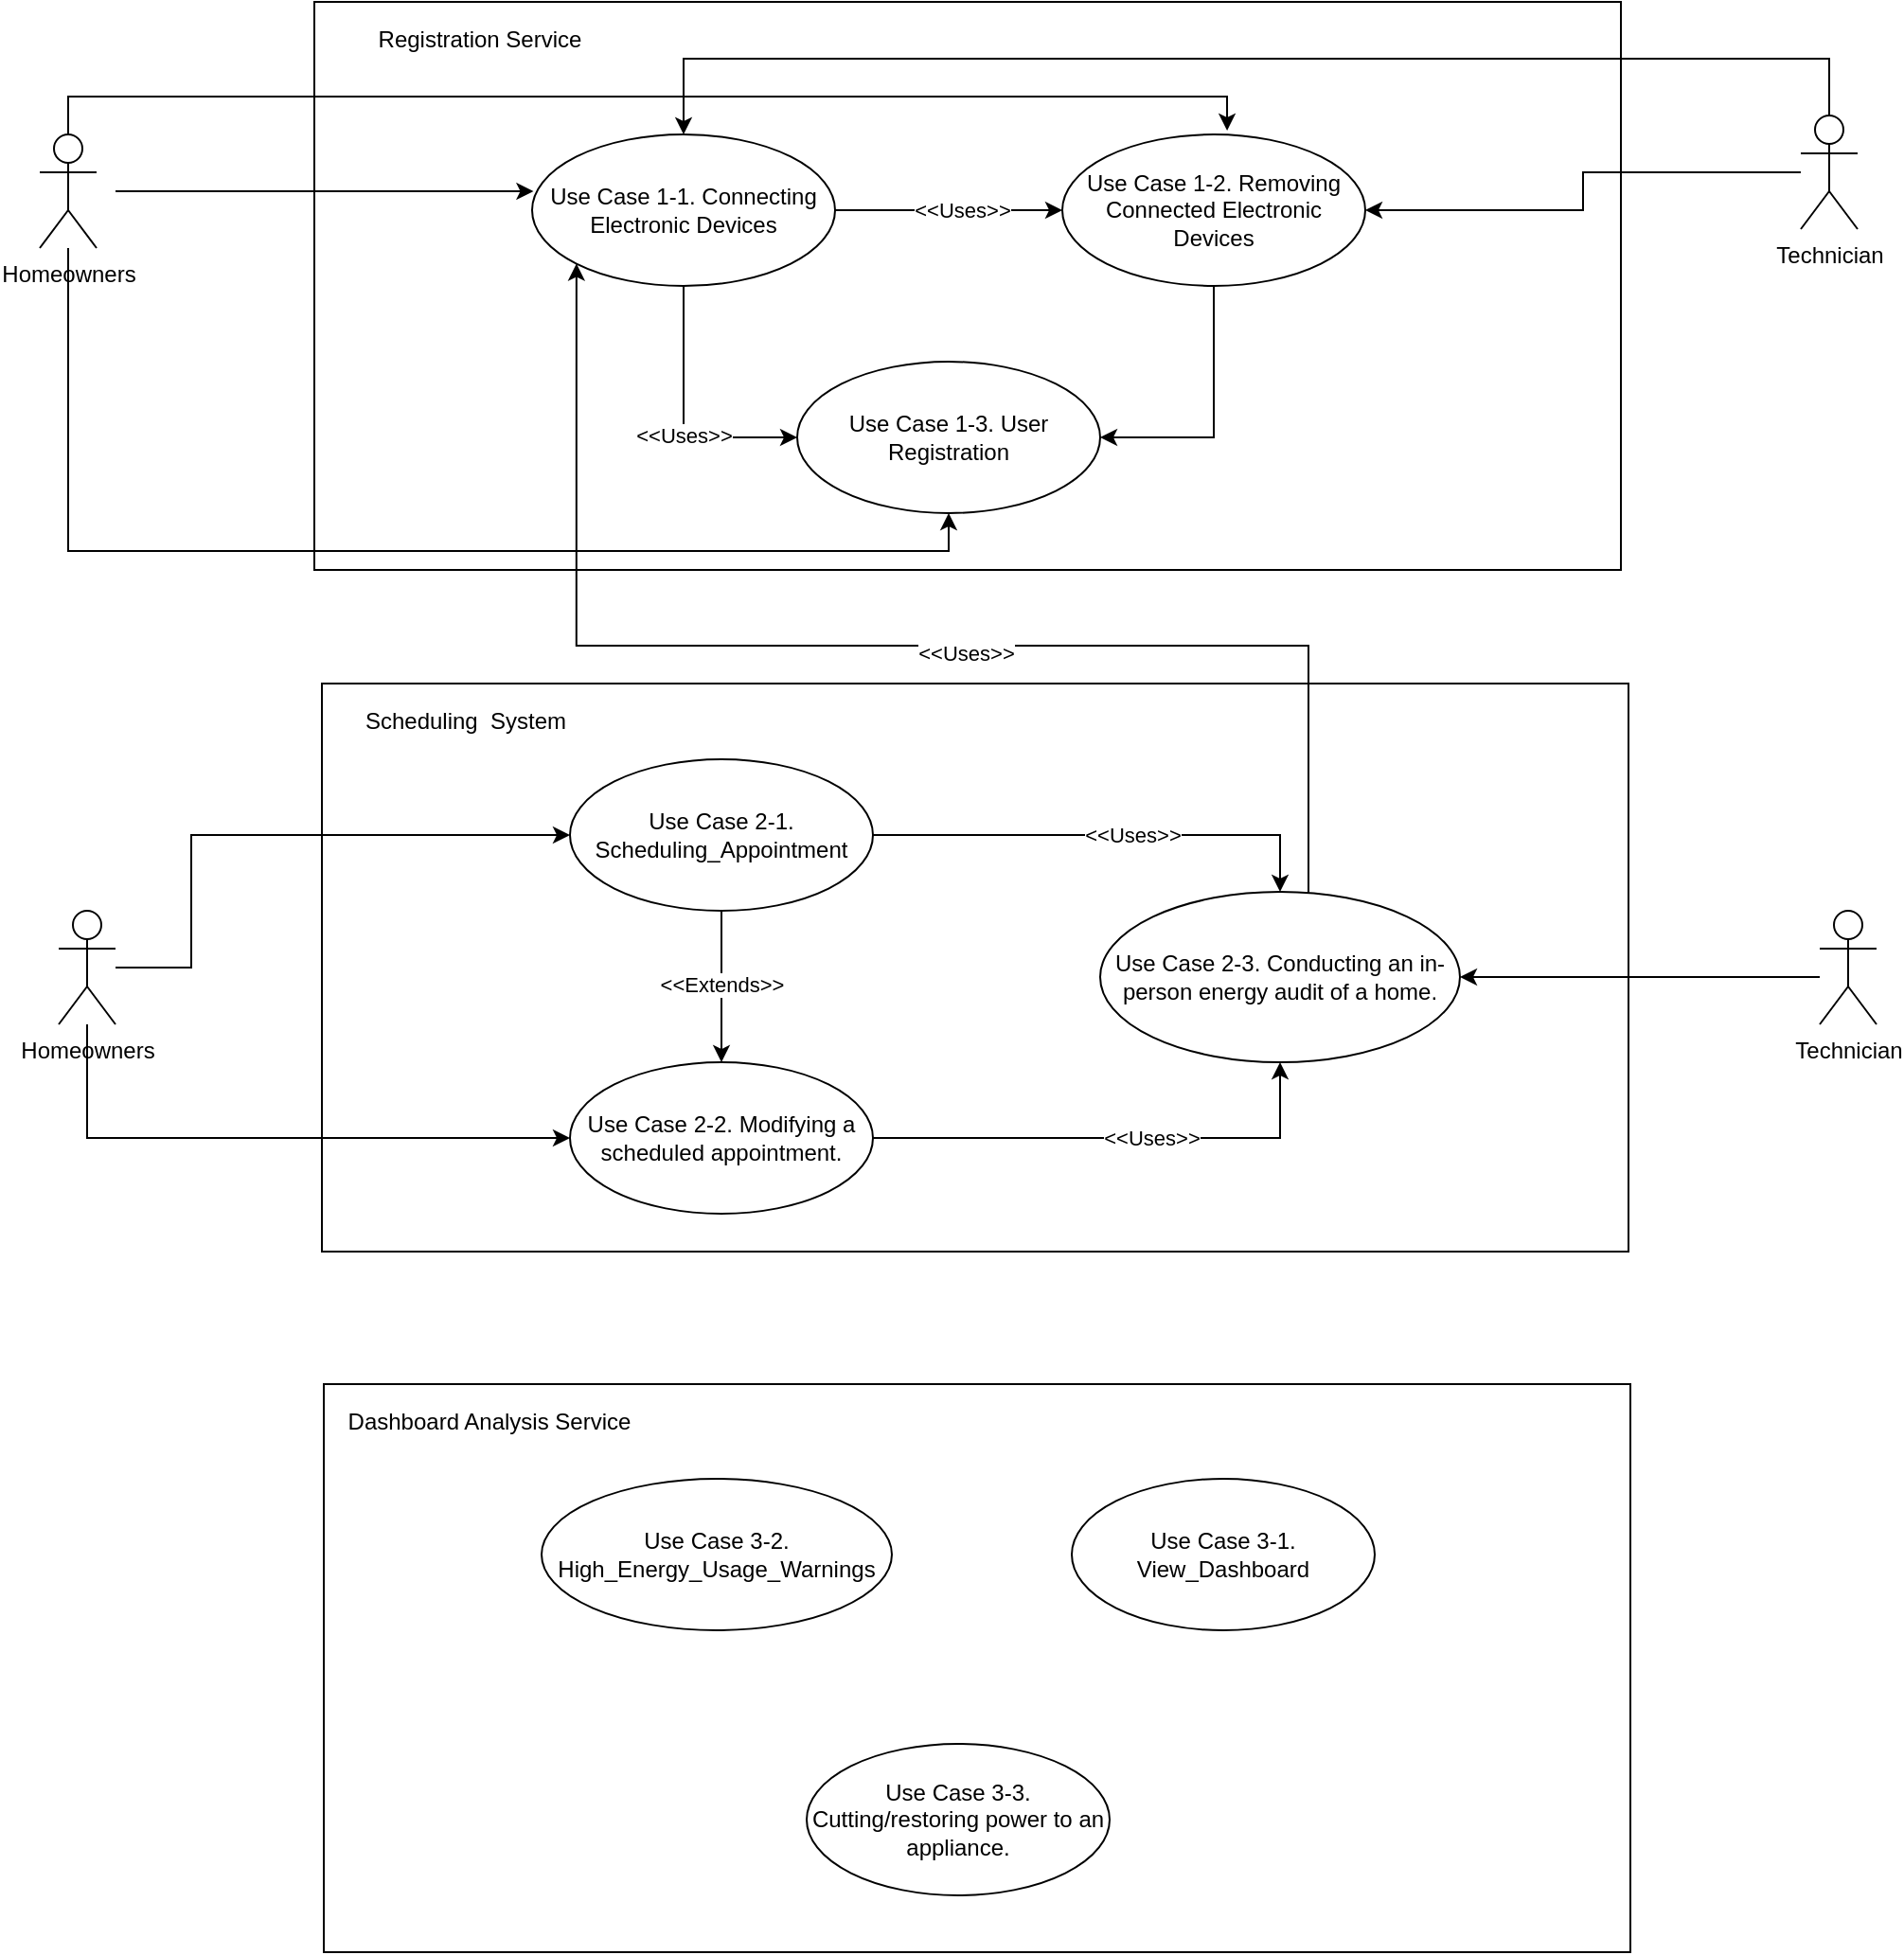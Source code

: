 <mxfile version="21.8.2" type="github">
  <diagram name="Page-1" id="Mp7mruEBsJCcqivMYmeF">
    <mxGraphModel dx="1122" dy="761" grid="1" gridSize="10" guides="1" tooltips="1" connect="1" arrows="1" fold="1" page="1" pageScale="1" pageWidth="850" pageHeight="1100" math="0" shadow="0">
      <root>
        <mxCell id="0" />
        <mxCell id="1" parent="0" />
        <mxCell id="CArdsCdoj0pyc9Zm-Yb5-1" value="" style="rounded=0;whiteSpace=wrap;html=1;" vertex="1" parent="1">
          <mxGeometry x="185" y="40" width="690" height="300" as="geometry" />
        </mxCell>
        <mxCell id="CArdsCdoj0pyc9Zm-Yb5-2" value="" style="rounded=0;whiteSpace=wrap;html=1;" vertex="1" parent="1">
          <mxGeometry x="189" y="400" width="690" height="300" as="geometry" />
        </mxCell>
        <mxCell id="CArdsCdoj0pyc9Zm-Yb5-3" style="edgeStyle=orthogonalEdgeStyle;rounded=0;orthogonalLoop=1;jettySize=auto;html=1;entryX=0;entryY=0.5;entryDx=0;entryDy=0;" edge="1" parent="1" source="CArdsCdoj0pyc9Zm-Yb5-5" target="CArdsCdoj0pyc9Zm-Yb5-12">
          <mxGeometry relative="1" as="geometry">
            <Array as="points">
              <mxPoint x="120" y="550" />
              <mxPoint x="120" y="480" />
            </Array>
          </mxGeometry>
        </mxCell>
        <mxCell id="CArdsCdoj0pyc9Zm-Yb5-4" style="edgeStyle=orthogonalEdgeStyle;rounded=0;orthogonalLoop=1;jettySize=auto;html=1;entryX=0;entryY=0.5;entryDx=0;entryDy=0;" edge="1" parent="1" source="CArdsCdoj0pyc9Zm-Yb5-5" target="CArdsCdoj0pyc9Zm-Yb5-15">
          <mxGeometry relative="1" as="geometry">
            <Array as="points">
              <mxPoint x="65" y="640" />
            </Array>
          </mxGeometry>
        </mxCell>
        <mxCell id="CArdsCdoj0pyc9Zm-Yb5-5" value="Homeowners" style="shape=umlActor;verticalLabelPosition=bottom;verticalAlign=top;html=1;outlineConnect=0;" vertex="1" parent="1">
          <mxGeometry x="50" y="520" width="30" height="60" as="geometry" />
        </mxCell>
        <mxCell id="CArdsCdoj0pyc9Zm-Yb5-6" style="edgeStyle=orthogonalEdgeStyle;rounded=0;orthogonalLoop=1;jettySize=auto;html=1;entryX=1;entryY=0.5;entryDx=0;entryDy=0;" edge="1" parent="1" source="CArdsCdoj0pyc9Zm-Yb5-7" target="CArdsCdoj0pyc9Zm-Yb5-18">
          <mxGeometry relative="1" as="geometry">
            <Array as="points">
              <mxPoint x="930" y="555" />
              <mxPoint x="930" y="555" />
            </Array>
          </mxGeometry>
        </mxCell>
        <mxCell id="CArdsCdoj0pyc9Zm-Yb5-7" value="Technician" style="shape=umlActor;verticalLabelPosition=bottom;verticalAlign=top;html=1;outlineConnect=0;" vertex="1" parent="1">
          <mxGeometry x="980" y="520" width="30" height="60" as="geometry" />
        </mxCell>
        <mxCell id="CArdsCdoj0pyc9Zm-Yb5-8" style="edgeStyle=orthogonalEdgeStyle;rounded=0;orthogonalLoop=1;jettySize=auto;html=1;" edge="1" parent="1" source="CArdsCdoj0pyc9Zm-Yb5-12" target="CArdsCdoj0pyc9Zm-Yb5-15">
          <mxGeometry relative="1" as="geometry" />
        </mxCell>
        <mxCell id="CArdsCdoj0pyc9Zm-Yb5-9" value="&amp;lt;&amp;lt;Extends&amp;gt;&amp;gt;" style="edgeLabel;html=1;align=center;verticalAlign=middle;resizable=0;points=[];" vertex="1" connectable="0" parent="CArdsCdoj0pyc9Zm-Yb5-8">
          <mxGeometry x="0.077" y="-3" relative="1" as="geometry">
            <mxPoint x="3" y="-4" as="offset" />
          </mxGeometry>
        </mxCell>
        <mxCell id="CArdsCdoj0pyc9Zm-Yb5-10" style="edgeStyle=orthogonalEdgeStyle;rounded=0;orthogonalLoop=1;jettySize=auto;html=1;entryX=0.5;entryY=0;entryDx=0;entryDy=0;" edge="1" parent="1" source="CArdsCdoj0pyc9Zm-Yb5-12" target="CArdsCdoj0pyc9Zm-Yb5-18">
          <mxGeometry relative="1" as="geometry" />
        </mxCell>
        <mxCell id="CArdsCdoj0pyc9Zm-Yb5-11" value="&amp;lt;&amp;lt;Uses&amp;gt;&amp;gt;" style="edgeLabel;html=1;align=center;verticalAlign=middle;resizable=0;points=[];" vertex="1" connectable="0" parent="CArdsCdoj0pyc9Zm-Yb5-10">
          <mxGeometry x="0.12" relative="1" as="geometry">
            <mxPoint as="offset" />
          </mxGeometry>
        </mxCell>
        <mxCell id="CArdsCdoj0pyc9Zm-Yb5-12" value="Use Case 2-1. Scheduling_Appointment" style="ellipse;whiteSpace=wrap;html=1;" vertex="1" parent="1">
          <mxGeometry x="320" y="440" width="160" height="80" as="geometry" />
        </mxCell>
        <mxCell id="CArdsCdoj0pyc9Zm-Yb5-13" style="edgeStyle=orthogonalEdgeStyle;rounded=0;orthogonalLoop=1;jettySize=auto;html=1;entryX=0.5;entryY=1;entryDx=0;entryDy=0;" edge="1" parent="1" source="CArdsCdoj0pyc9Zm-Yb5-15" target="CArdsCdoj0pyc9Zm-Yb5-18">
          <mxGeometry relative="1" as="geometry" />
        </mxCell>
        <mxCell id="CArdsCdoj0pyc9Zm-Yb5-14" value="&amp;lt;&amp;lt;Uses&amp;gt;&amp;gt;" style="edgeLabel;html=1;align=center;verticalAlign=middle;resizable=0;points=[];" vertex="1" connectable="0" parent="CArdsCdoj0pyc9Zm-Yb5-13">
          <mxGeometry x="0.237" y="2" relative="1" as="geometry">
            <mxPoint x="-11" y="2" as="offset" />
          </mxGeometry>
        </mxCell>
        <mxCell id="CArdsCdoj0pyc9Zm-Yb5-15" value="Use Case 2-2. Modifying a scheduled appointment." style="ellipse;whiteSpace=wrap;html=1;" vertex="1" parent="1">
          <mxGeometry x="320" y="600" width="160" height="80" as="geometry" />
        </mxCell>
        <mxCell id="CArdsCdoj0pyc9Zm-Yb5-16" style="edgeStyle=orthogonalEdgeStyle;rounded=0;orthogonalLoop=1;jettySize=auto;html=1;entryX=0;entryY=1;entryDx=0;entryDy=0;" edge="1" parent="1" source="CArdsCdoj0pyc9Zm-Yb5-18" target="CArdsCdoj0pyc9Zm-Yb5-20">
          <mxGeometry relative="1" as="geometry">
            <Array as="points">
              <mxPoint x="710" y="380" />
              <mxPoint x="323" y="380" />
            </Array>
          </mxGeometry>
        </mxCell>
        <mxCell id="CArdsCdoj0pyc9Zm-Yb5-17" value="&amp;lt;&amp;lt;Uses&amp;gt;&amp;gt;" style="edgeLabel;html=1;align=center;verticalAlign=middle;resizable=0;points=[];" vertex="1" connectable="0" parent="CArdsCdoj0pyc9Zm-Yb5-16">
          <mxGeometry x="-0.133" y="4" relative="1" as="geometry">
            <mxPoint as="offset" />
          </mxGeometry>
        </mxCell>
        <mxCell id="CArdsCdoj0pyc9Zm-Yb5-18" value="Use Case 2-3. Conducting an in-person energy audit of a home." style="ellipse;whiteSpace=wrap;html=1;" vertex="1" parent="1">
          <mxGeometry x="600" y="510" width="190" height="90" as="geometry" />
        </mxCell>
        <mxCell id="CArdsCdoj0pyc9Zm-Yb5-19" value="Scheduling&amp;nbsp; System" style="text;html=1;strokeColor=none;fillColor=none;align=center;verticalAlign=middle;whiteSpace=wrap;rounded=0;" vertex="1" parent="1">
          <mxGeometry x="210" y="400" width="110" height="40" as="geometry" />
        </mxCell>
        <mxCell id="CArdsCdoj0pyc9Zm-Yb5-20" value="Use Case 1-1. Connecting Electronic Devices" style="ellipse;whiteSpace=wrap;html=1;" vertex="1" parent="1">
          <mxGeometry x="300" y="110" width="160" height="80" as="geometry" />
        </mxCell>
        <mxCell id="CArdsCdoj0pyc9Zm-Yb5-21" style="edgeStyle=orthogonalEdgeStyle;rounded=0;orthogonalLoop=1;jettySize=auto;html=1;entryX=1;entryY=0.5;entryDx=0;entryDy=0;" edge="1" parent="1" source="CArdsCdoj0pyc9Zm-Yb5-22" target="CArdsCdoj0pyc9Zm-Yb5-23">
          <mxGeometry relative="1" as="geometry">
            <Array as="points">
              <mxPoint x="660" y="270" />
            </Array>
          </mxGeometry>
        </mxCell>
        <mxCell id="CArdsCdoj0pyc9Zm-Yb5-22" value="Use Case 1-2. Removing Connected Electronic Devices" style="ellipse;whiteSpace=wrap;html=1;" vertex="1" parent="1">
          <mxGeometry x="580" y="110" width="160" height="80" as="geometry" />
        </mxCell>
        <mxCell id="CArdsCdoj0pyc9Zm-Yb5-23" value="Use Case 1-3. User Registration" style="ellipse;whiteSpace=wrap;html=1;" vertex="1" parent="1">
          <mxGeometry x="440" y="230" width="160" height="80" as="geometry" />
        </mxCell>
        <mxCell id="CArdsCdoj0pyc9Zm-Yb5-24" value="Registration Service" style="text;html=1;strokeColor=none;fillColor=none;align=center;verticalAlign=middle;whiteSpace=wrap;rounded=0;" vertex="1" parent="1">
          <mxGeometry x="185" y="40" width="175" height="40" as="geometry" />
        </mxCell>
        <mxCell id="CArdsCdoj0pyc9Zm-Yb5-25" value="" style="rounded=0;whiteSpace=wrap;html=1;" vertex="1" parent="1">
          <mxGeometry x="190" y="770" width="690" height="300" as="geometry" />
        </mxCell>
        <mxCell id="CArdsCdoj0pyc9Zm-Yb5-26" value="Use Case 3-2. High_Energy_Usage_Warnings" style="ellipse;whiteSpace=wrap;html=1;" vertex="1" parent="1">
          <mxGeometry x="305" y="820" width="185" height="80" as="geometry" />
        </mxCell>
        <mxCell id="CArdsCdoj0pyc9Zm-Yb5-27" value="Use Case 3-1. View_Dashboard" style="ellipse;whiteSpace=wrap;html=1;" vertex="1" parent="1">
          <mxGeometry x="585" y="820" width="160" height="80" as="geometry" />
        </mxCell>
        <mxCell id="CArdsCdoj0pyc9Zm-Yb5-28" value="Use Case 3-3. Cutting/restoring power to an appliance." style="ellipse;whiteSpace=wrap;html=1;" vertex="1" parent="1">
          <mxGeometry x="445" y="960" width="160" height="80" as="geometry" />
        </mxCell>
        <mxCell id="CArdsCdoj0pyc9Zm-Yb5-29" value="Dashboard Analysis Service" style="text;html=1;strokeColor=none;fillColor=none;align=center;verticalAlign=middle;whiteSpace=wrap;rounded=0;" vertex="1" parent="1">
          <mxGeometry x="190" y="770" width="175" height="40" as="geometry" />
        </mxCell>
        <mxCell id="CArdsCdoj0pyc9Zm-Yb5-30" style="edgeStyle=orthogonalEdgeStyle;rounded=0;orthogonalLoop=1;jettySize=auto;html=1;" edge="1" parent="1">
          <mxGeometry relative="1" as="geometry">
            <mxPoint x="80" y="140" as="sourcePoint" />
            <mxPoint x="300.718" y="140" as="targetPoint" />
            <Array as="points">
              <mxPoint x="140" y="140" />
              <mxPoint x="140" y="140" />
            </Array>
          </mxGeometry>
        </mxCell>
        <mxCell id="CArdsCdoj0pyc9Zm-Yb5-31" style="edgeStyle=orthogonalEdgeStyle;rounded=0;orthogonalLoop=1;jettySize=auto;html=1;entryX=0.5;entryY=1;entryDx=0;entryDy=0;" edge="1" parent="1" source="CArdsCdoj0pyc9Zm-Yb5-32" target="CArdsCdoj0pyc9Zm-Yb5-23">
          <mxGeometry relative="1" as="geometry">
            <Array as="points">
              <mxPoint x="55" y="330" />
              <mxPoint x="520" y="330" />
            </Array>
          </mxGeometry>
        </mxCell>
        <mxCell id="CArdsCdoj0pyc9Zm-Yb5-32" value="Homeowners" style="shape=umlActor;verticalLabelPosition=bottom;verticalAlign=top;html=1;outlineConnect=0;" vertex="1" parent="1">
          <mxGeometry x="40" y="110" width="30" height="60" as="geometry" />
        </mxCell>
        <mxCell id="CArdsCdoj0pyc9Zm-Yb5-33" style="edgeStyle=orthogonalEdgeStyle;rounded=0;orthogonalLoop=1;jettySize=auto;html=1;" edge="1" parent="1" source="CArdsCdoj0pyc9Zm-Yb5-35" target="CArdsCdoj0pyc9Zm-Yb5-22">
          <mxGeometry relative="1" as="geometry" />
        </mxCell>
        <mxCell id="CArdsCdoj0pyc9Zm-Yb5-34" style="edgeStyle=orthogonalEdgeStyle;rounded=0;orthogonalLoop=1;jettySize=auto;html=1;entryX=0.5;entryY=0;entryDx=0;entryDy=0;" edge="1" parent="1" source="CArdsCdoj0pyc9Zm-Yb5-35" target="CArdsCdoj0pyc9Zm-Yb5-20">
          <mxGeometry relative="1" as="geometry">
            <Array as="points">
              <mxPoint x="985" y="70" />
              <mxPoint x="380" y="70" />
            </Array>
          </mxGeometry>
        </mxCell>
        <mxCell id="CArdsCdoj0pyc9Zm-Yb5-35" value="Technician" style="shape=umlActor;verticalLabelPosition=bottom;verticalAlign=top;html=1;outlineConnect=0;" vertex="1" parent="1">
          <mxGeometry x="970" y="100" width="30" height="60" as="geometry" />
        </mxCell>
        <mxCell id="CArdsCdoj0pyc9Zm-Yb5-36" style="edgeStyle=orthogonalEdgeStyle;rounded=0;orthogonalLoop=1;jettySize=auto;html=1;" edge="1" parent="1" source="CArdsCdoj0pyc9Zm-Yb5-20" target="CArdsCdoj0pyc9Zm-Yb5-22">
          <mxGeometry relative="1" as="geometry">
            <mxPoint x="368" y="79" as="sourcePoint" />
            <mxPoint x="588" y="119" as="targetPoint" />
          </mxGeometry>
        </mxCell>
        <mxCell id="CArdsCdoj0pyc9Zm-Yb5-37" value="&amp;lt;&amp;lt;Uses&amp;gt;&amp;gt;" style="edgeLabel;html=1;align=center;verticalAlign=middle;resizable=0;points=[];" vertex="1" connectable="0" parent="CArdsCdoj0pyc9Zm-Yb5-36">
          <mxGeometry x="0.12" relative="1" as="geometry">
            <mxPoint as="offset" />
          </mxGeometry>
        </mxCell>
        <mxCell id="CArdsCdoj0pyc9Zm-Yb5-38" style="edgeStyle=orthogonalEdgeStyle;rounded=0;orthogonalLoop=1;jettySize=auto;html=1;entryX=0;entryY=0.5;entryDx=0;entryDy=0;" edge="1" parent="1" source="CArdsCdoj0pyc9Zm-Yb5-20" target="CArdsCdoj0pyc9Zm-Yb5-23">
          <mxGeometry relative="1" as="geometry">
            <mxPoint x="365" y="200" as="sourcePoint" />
            <mxPoint x="485" y="200" as="targetPoint" />
          </mxGeometry>
        </mxCell>
        <mxCell id="CArdsCdoj0pyc9Zm-Yb5-39" value="&amp;lt;&amp;lt;Uses&amp;gt;&amp;gt;" style="edgeLabel;html=1;align=center;verticalAlign=middle;resizable=0;points=[];" vertex="1" connectable="0" parent="CArdsCdoj0pyc9Zm-Yb5-38">
          <mxGeometry x="0.12" relative="1" as="geometry">
            <mxPoint as="offset" />
          </mxGeometry>
        </mxCell>
        <mxCell id="CArdsCdoj0pyc9Zm-Yb5-40" style="edgeStyle=orthogonalEdgeStyle;rounded=0;orthogonalLoop=1;jettySize=auto;html=1;entryX=0.544;entryY=-0.025;entryDx=0;entryDy=0;entryPerimeter=0;" edge="1" parent="1" source="CArdsCdoj0pyc9Zm-Yb5-32" target="CArdsCdoj0pyc9Zm-Yb5-22">
          <mxGeometry relative="1" as="geometry">
            <Array as="points">
              <mxPoint x="55" y="90" />
              <mxPoint x="667" y="90" />
            </Array>
          </mxGeometry>
        </mxCell>
      </root>
    </mxGraphModel>
  </diagram>
</mxfile>
